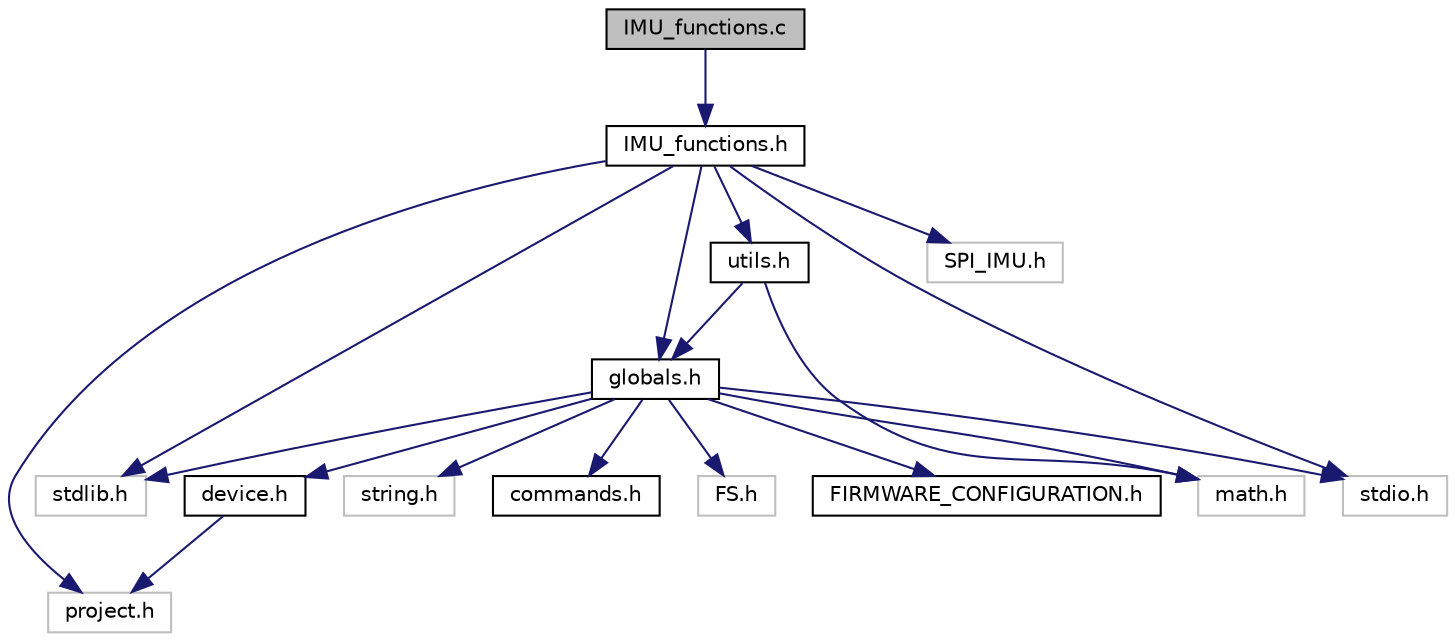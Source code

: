 digraph "IMU_functions.c"
{
 // LATEX_PDF_SIZE
  edge [fontname="Helvetica",fontsize="10",labelfontname="Helvetica",labelfontsize="10"];
  node [fontname="Helvetica",fontsize="10",shape=record];
  Node1 [label="IMU_functions.c",height=0.2,width=0.4,color="black", fillcolor="grey75", style="filled", fontcolor="black",tooltip="Implementation of IMU module functions."];
  Node1 -> Node2 [color="midnightblue",fontsize="10",style="solid"];
  Node2 [label="IMU_functions.h",height=0.2,width=0.4,color="black", fillcolor="white", style="filled",URL="$_i_m_u__functions_8h.html",tooltip="Definition of IMU module functions."];
  Node2 -> Node3 [color="midnightblue",fontsize="10",style="solid"];
  Node3 [label="project.h",height=0.2,width=0.4,color="grey75", fillcolor="white", style="filled",tooltip=" "];
  Node2 -> Node4 [color="midnightblue",fontsize="10",style="solid"];
  Node4 [label="globals.h",height=0.2,width=0.4,color="black", fillcolor="white", style="filled",URL="$globals_8h.html",tooltip="Global definitions and macros are set in this file."];
  Node4 -> Node5 [color="midnightblue",fontsize="10",style="solid"];
  Node5 [label="FIRMWARE_CONFIGURATION.h",height=0.2,width=0.4,color="black", fillcolor="white", style="filled",URL="$_f_i_r_m_w_a_r_e___c_o_n_f_i_g_u_r_a_t_i_o_n_8h.html",tooltip="Definitions for SoftHand and Other Devices commands, parameters and packages."];
  Node4 -> Node6 [color="midnightblue",fontsize="10",style="solid"];
  Node6 [label="device.h",height=0.2,width=0.4,color="black", fillcolor="white", style="filled",URL="$device_8h_source.html",tooltip=" "];
  Node6 -> Node3 [color="midnightblue",fontsize="10",style="solid"];
  Node4 -> Node7 [color="midnightblue",fontsize="10",style="solid"];
  Node7 [label="stdlib.h",height=0.2,width=0.4,color="grey75", fillcolor="white", style="filled",tooltip=" "];
  Node4 -> Node8 [color="midnightblue",fontsize="10",style="solid"];
  Node8 [label="string.h",height=0.2,width=0.4,color="grey75", fillcolor="white", style="filled",tooltip=" "];
  Node4 -> Node9 [color="midnightblue",fontsize="10",style="solid"];
  Node9 [label="stdio.h",height=0.2,width=0.4,color="grey75", fillcolor="white", style="filled",tooltip=" "];
  Node4 -> Node10 [color="midnightblue",fontsize="10",style="solid"];
  Node10 [label="math.h",height=0.2,width=0.4,color="grey75", fillcolor="white", style="filled",tooltip=" "];
  Node4 -> Node11 [color="midnightblue",fontsize="10",style="solid"];
  Node11 [label="commands.h",height=0.2,width=0.4,color="black", fillcolor="white", style="filled",URL="$commands_8h.html",tooltip="Definitions for SoftHand commands, parameters and packages."];
  Node4 -> Node12 [color="midnightblue",fontsize="10",style="solid"];
  Node12 [label="FS.h",height=0.2,width=0.4,color="grey75", fillcolor="white", style="filled",tooltip=" "];
  Node2 -> Node7 [color="midnightblue",fontsize="10",style="solid"];
  Node2 -> Node9 [color="midnightblue",fontsize="10",style="solid"];
  Node2 -> Node13 [color="midnightblue",fontsize="10",style="solid"];
  Node13 [label="utils.h",height=0.2,width=0.4,color="black", fillcolor="white", style="filled",URL="$utils_8h.html",tooltip="Utility functions declaration."];
  Node13 -> Node4 [color="midnightblue",fontsize="10",style="solid"];
  Node13 -> Node10 [color="midnightblue",fontsize="10",style="solid"];
  Node2 -> Node14 [color="midnightblue",fontsize="10",style="solid"];
  Node14 [label="SPI_IMU.h",height=0.2,width=0.4,color="grey75", fillcolor="white", style="filled",tooltip=" "];
}
